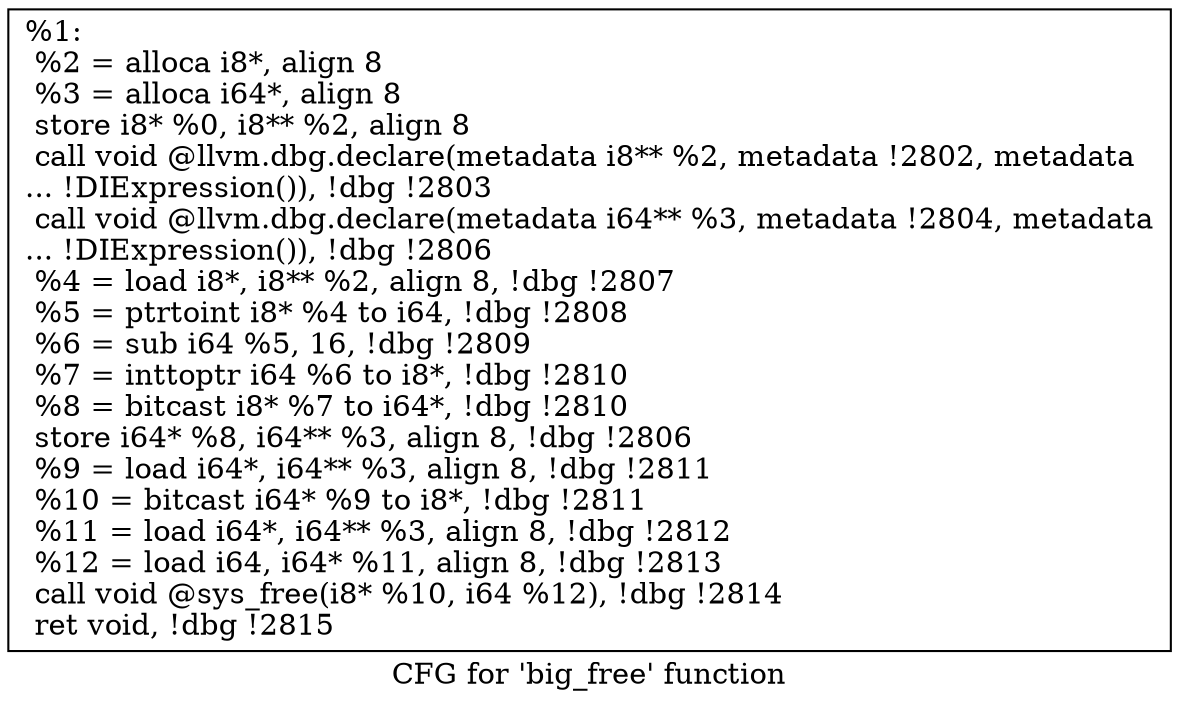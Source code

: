 digraph "CFG for 'big_free' function" {
	label="CFG for 'big_free' function";

	Node0x5568513fa4b0 [shape=record,label="{%1:\l  %2 = alloca i8*, align 8\l  %3 = alloca i64*, align 8\l  store i8* %0, i8** %2, align 8\l  call void @llvm.dbg.declare(metadata i8** %2, metadata !2802, metadata\l... !DIExpression()), !dbg !2803\l  call void @llvm.dbg.declare(metadata i64** %3, metadata !2804, metadata\l... !DIExpression()), !dbg !2806\l  %4 = load i8*, i8** %2, align 8, !dbg !2807\l  %5 = ptrtoint i8* %4 to i64, !dbg !2808\l  %6 = sub i64 %5, 16, !dbg !2809\l  %7 = inttoptr i64 %6 to i8*, !dbg !2810\l  %8 = bitcast i8* %7 to i64*, !dbg !2810\l  store i64* %8, i64** %3, align 8, !dbg !2806\l  %9 = load i64*, i64** %3, align 8, !dbg !2811\l  %10 = bitcast i64* %9 to i8*, !dbg !2811\l  %11 = load i64*, i64** %3, align 8, !dbg !2812\l  %12 = load i64, i64* %11, align 8, !dbg !2813\l  call void @sys_free(i8* %10, i64 %12), !dbg !2814\l  ret void, !dbg !2815\l}"];
}
